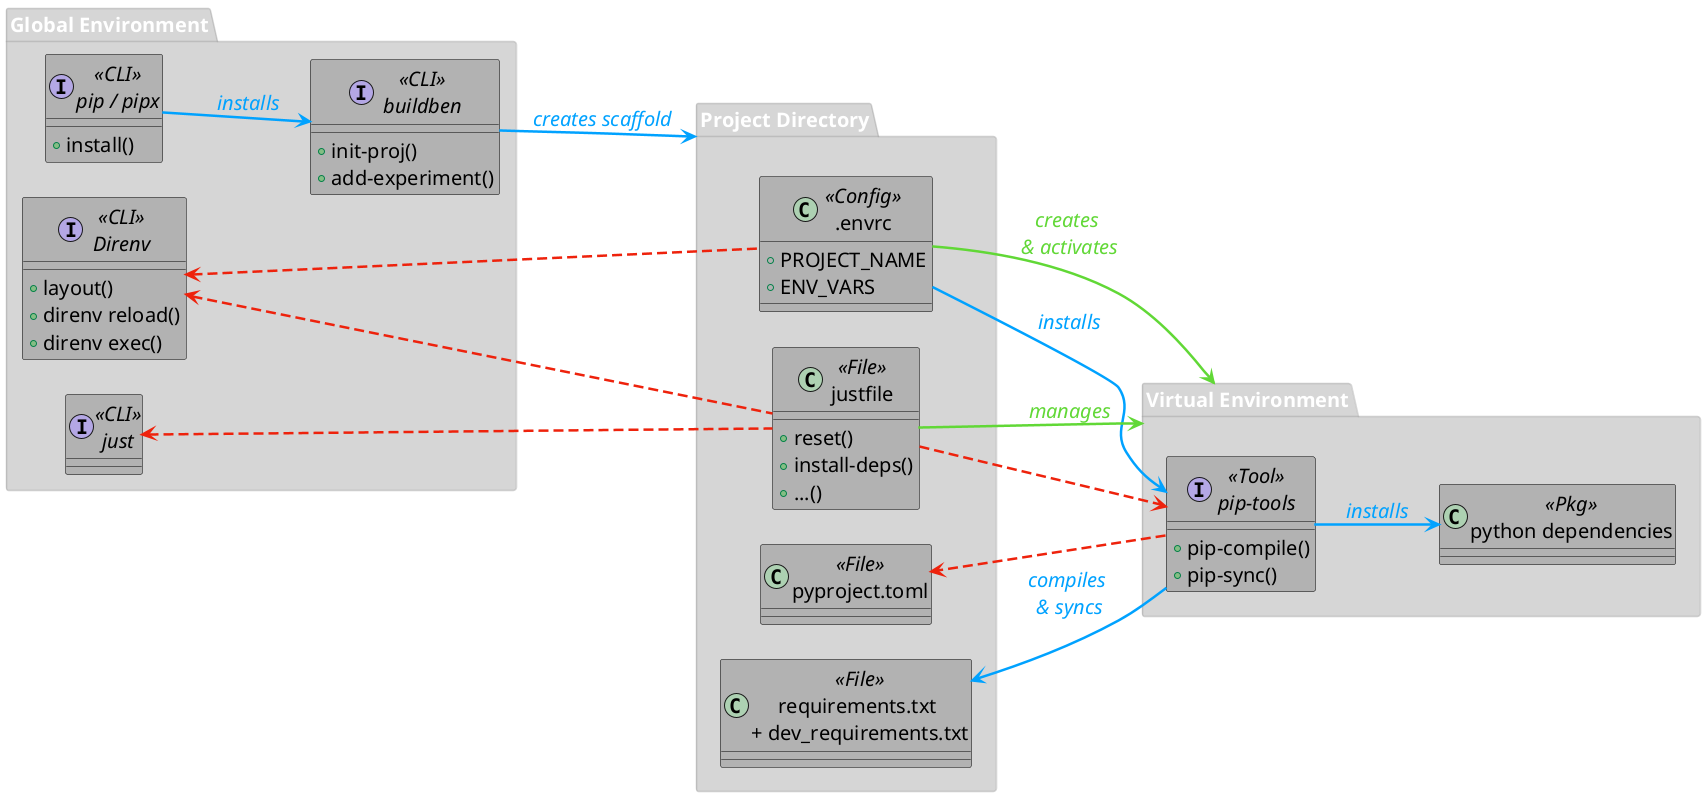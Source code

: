 @startuml
left to right direction
' top to bottom direction

' === Global look & feel =============
skinparam defaultFontSize 20
' skinparam BackgroundColor #00000010
skinparam BackgroundColor transparent
skinparam package {
    BackgroundColor #99999966
    BorderColor #99999966
    BorderWidth 2
    FontColor   #ffffff
}
skinparam class {
    BackgroundColor #99999999
    BorderColor     #000000
}


' =====================================================================


' === Package: Global Environment =============
package "Global Environment" as GE {
    
    interface "buildben"      as B   <<CLI>>{
        +init-proj()
        +add-experiment()
    }
    interface "pip / pipx"    as PIP <<CLI>>{
        +install()
    }
    
    interface "just"          as J   <<CLI>>
    interface "Direnv"        as D   <<CLI>>{
        +layout()
        +direnv reload()
        +direnv exec()
    }
    
}

' === Package: Project Directory =============
package "Project Directory" as PDIR {
    
    class "pyproject.toml"                          as PPRT <<File>>
    
    class "justfile"                                as JF  <<File>> {
        +reset()
        +install-deps()
        +...()
    }
    
    class ".envrc"                                  as ERC  <<Config>>{
        +PROJECT_NAME
        +ENV_VARS
    }
    
    class "requirements.txt \n+ dev_requirements.txt" as RE   <<File>>
}

' === Package: Virtual Environment =============
package "Virtual Environment" as VENV {
    interface "pip-tools"               as PT  <<Tool>>{
        +pip-compile()
        +pip-sync()
    }
    class "python dependencies"     as PD  <<Pkg>>
    ' VE o-- PD : contains
}


' =====================================================================

' === Straight Arrows =============

<style>
arrow {
    LineColor #00A2FF
    LineThickness 2.5
    FontColor #00A2FF
    FontStyle italic
    
    ' !! Not Working
    .test {
        LineColor #b35e5e
    }
}
</style>

' PT --> PD <<test>> : installs 
PT --> PD : installs
PIP --> B : installs 
B --> PDIR   : creates scaffold
ERC --> PT     : installs 
PT  --> RE     : compiles \n& syncs


' === SPecial Straight Arrows =============
<style>
arrow {
    LineColor #61D836
    FontColor #61D836

}
</style>

ERC --> VENV : creates \n& activates
JF --> VENV : manages


' === Dependencies =============

<style>
arrow {
    LineStyle 10-5
    LineColor #EE220C
    FontColor #EE220C
}
</style>


D   <-- ERC 
J   <-- JF     
D   <-- JF     

JF  --> PT     
PT --> PPRT

' ERC -left-  JF     : interacts
' PPRT ..> PT    : read by
@enduml